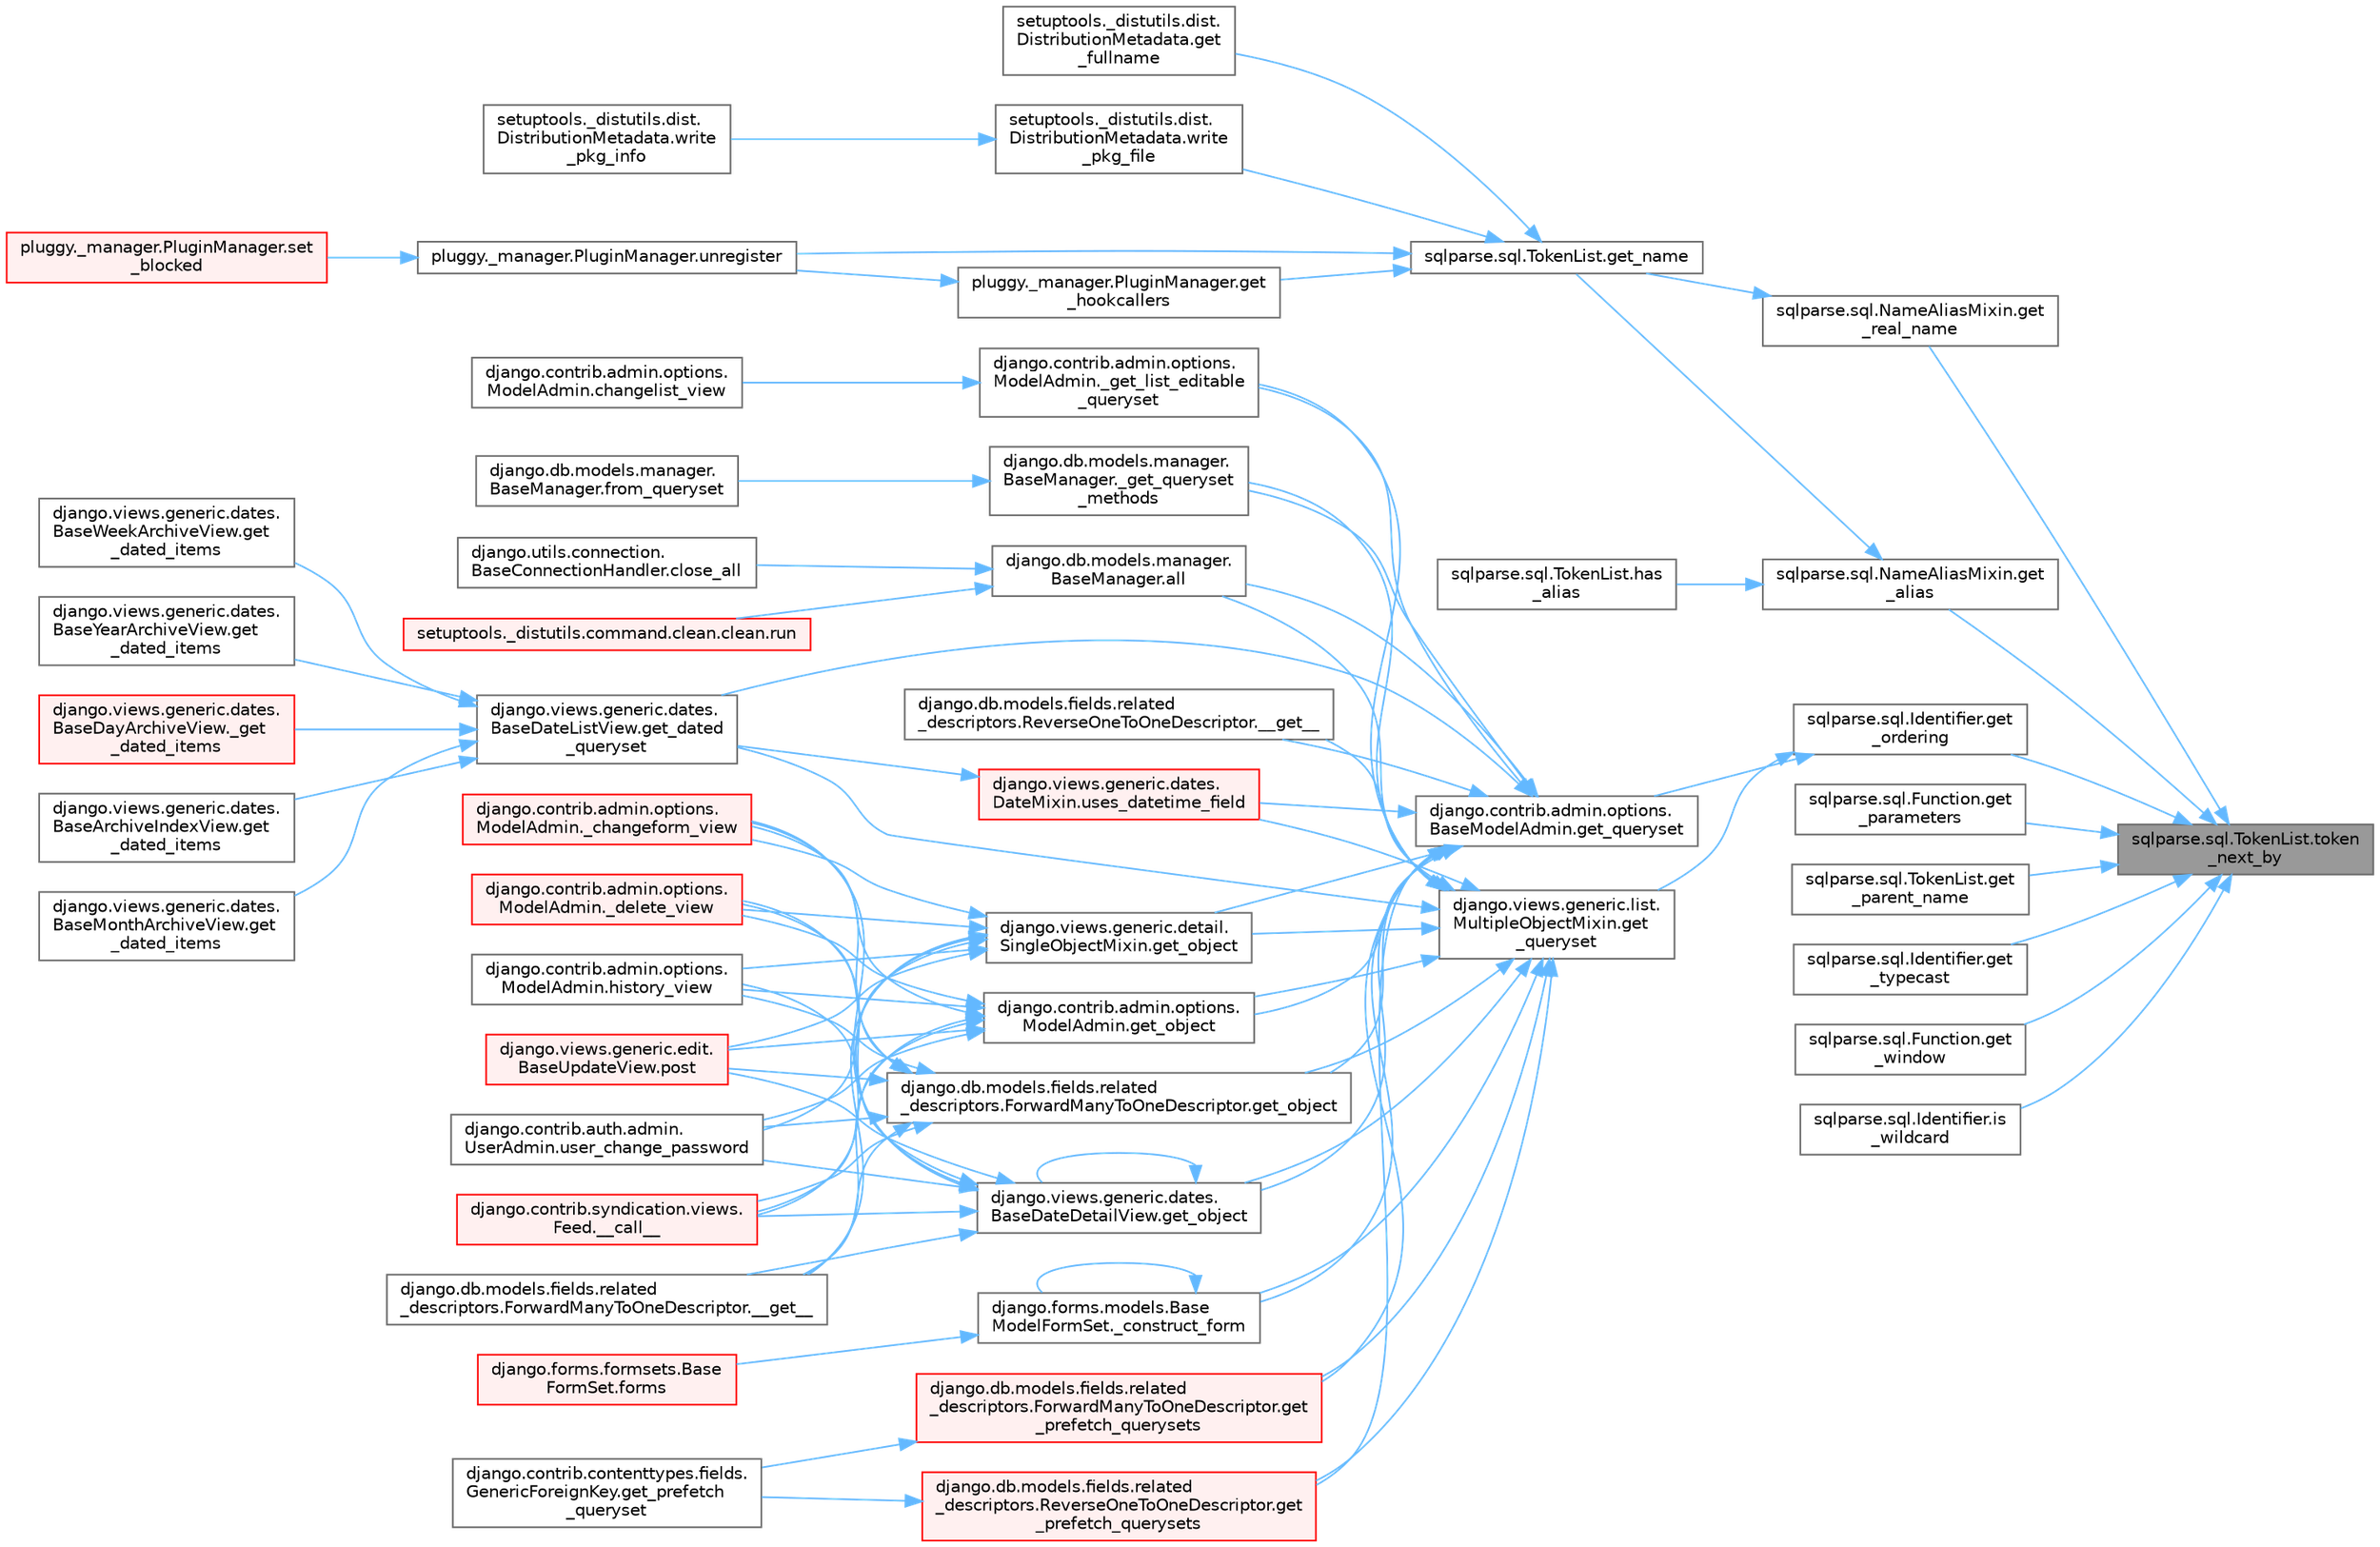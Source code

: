 digraph "sqlparse.sql.TokenList.token_next_by"
{
 // LATEX_PDF_SIZE
  bgcolor="transparent";
  edge [fontname=Helvetica,fontsize=10,labelfontname=Helvetica,labelfontsize=10];
  node [fontname=Helvetica,fontsize=10,shape=box,height=0.2,width=0.4];
  rankdir="RL";
  Node1 [id="Node000001",label="sqlparse.sql.TokenList.token\l_next_by",height=0.2,width=0.4,color="gray40", fillcolor="grey60", style="filled", fontcolor="black",tooltip=" "];
  Node1 -> Node2 [id="edge1_Node000001_Node000002",dir="back",color="steelblue1",style="solid",tooltip=" "];
  Node2 [id="Node000002",label="sqlparse.sql.NameAliasMixin.get\l_alias",height=0.2,width=0.4,color="grey40", fillcolor="white", style="filled",URL="$classsqlparse_1_1sql_1_1_name_alias_mixin.html#a70525e520de05f1a3a22daf0935ab50f",tooltip=" "];
  Node2 -> Node3 [id="edge2_Node000002_Node000003",dir="back",color="steelblue1",style="solid",tooltip=" "];
  Node3 [id="Node000003",label="sqlparse.sql.TokenList.get_name",height=0.2,width=0.4,color="grey40", fillcolor="white", style="filled",URL="$classsqlparse_1_1sql_1_1_token_list.html#ab28a83bf9edb942c709ca904abd57034",tooltip=" "];
  Node3 -> Node4 [id="edge3_Node000003_Node000004",dir="back",color="steelblue1",style="solid",tooltip=" "];
  Node4 [id="Node000004",label="setuptools._distutils.dist.\lDistributionMetadata.get\l_fullname",height=0.2,width=0.4,color="grey40", fillcolor="white", style="filled",URL="$classsetuptools_1_1__distutils_1_1dist_1_1_distribution_metadata.html#ab7420b68c460cd9eb85694a8be6ee524",tooltip=" "];
  Node3 -> Node5 [id="edge4_Node000003_Node000005",dir="back",color="steelblue1",style="solid",tooltip=" "];
  Node5 [id="Node000005",label="pluggy._manager.PluginManager.get\l_hookcallers",height=0.2,width=0.4,color="grey40", fillcolor="white", style="filled",URL="$classpluggy_1_1__manager_1_1_plugin_manager.html#ac3bd729f6e05bf65d99d5c2b8cff1188",tooltip=" "];
  Node5 -> Node6 [id="edge5_Node000005_Node000006",dir="back",color="steelblue1",style="solid",tooltip=" "];
  Node6 [id="Node000006",label="pluggy._manager.PluginManager.unregister",height=0.2,width=0.4,color="grey40", fillcolor="white", style="filled",URL="$classpluggy_1_1__manager_1_1_plugin_manager.html#afc4018446c284004716160fc8a6309a8",tooltip=" "];
  Node6 -> Node7 [id="edge6_Node000006_Node000007",dir="back",color="steelblue1",style="solid",tooltip=" "];
  Node7 [id="Node000007",label="pluggy._manager.PluginManager.set\l_blocked",height=0.2,width=0.4,color="red", fillcolor="#FFF0F0", style="filled",URL="$classpluggy_1_1__manager_1_1_plugin_manager.html#a9b0245c80fd131323e7442c2f363e8d6",tooltip=" "];
  Node3 -> Node6 [id="edge7_Node000003_Node000006",dir="back",color="steelblue1",style="solid",tooltip=" "];
  Node3 -> Node10 [id="edge8_Node000003_Node000010",dir="back",color="steelblue1",style="solid",tooltip=" "];
  Node10 [id="Node000010",label="setuptools._distutils.dist.\lDistributionMetadata.write\l_pkg_file",height=0.2,width=0.4,color="grey40", fillcolor="white", style="filled",URL="$classsetuptools_1_1__distutils_1_1dist_1_1_distribution_metadata.html#a2a55009e9d487a82234459fb242f4be0",tooltip=" "];
  Node10 -> Node11 [id="edge9_Node000010_Node000011",dir="back",color="steelblue1",style="solid",tooltip=" "];
  Node11 [id="Node000011",label="setuptools._distutils.dist.\lDistributionMetadata.write\l_pkg_info",height=0.2,width=0.4,color="grey40", fillcolor="white", style="filled",URL="$classsetuptools_1_1__distutils_1_1dist_1_1_distribution_metadata.html#a0f62394989fd40fc4215cb7e4250fcfb",tooltip=" "];
  Node2 -> Node12 [id="edge10_Node000002_Node000012",dir="back",color="steelblue1",style="solid",tooltip=" "];
  Node12 [id="Node000012",label="sqlparse.sql.TokenList.has\l_alias",height=0.2,width=0.4,color="grey40", fillcolor="white", style="filled",URL="$classsqlparse_1_1sql_1_1_token_list.html#a23b65ab54151a86cca1c101bb305b9e3",tooltip=" "];
  Node1 -> Node13 [id="edge11_Node000001_Node000013",dir="back",color="steelblue1",style="solid",tooltip=" "];
  Node13 [id="Node000013",label="sqlparse.sql.Identifier.get\l_ordering",height=0.2,width=0.4,color="grey40", fillcolor="white", style="filled",URL="$classsqlparse_1_1sql_1_1_identifier.html#a6e06ea438171fb096466ae06a2b2f69f",tooltip=" "];
  Node13 -> Node14 [id="edge12_Node000013_Node000014",dir="back",color="steelblue1",style="solid",tooltip=" "];
  Node14 [id="Node000014",label="django.contrib.admin.options.\lBaseModelAdmin.get_queryset",height=0.2,width=0.4,color="grey40", fillcolor="white", style="filled",URL="$classdjango_1_1contrib_1_1admin_1_1options_1_1_base_model_admin.html#a785da85de69766ce5f736de0e4de80c5",tooltip=" "];
  Node14 -> Node15 [id="edge13_Node000014_Node000015",dir="back",color="steelblue1",style="solid",tooltip=" "];
  Node15 [id="Node000015",label="django.db.models.fields.related\l_descriptors.ReverseOneToOneDescriptor.__get__",height=0.2,width=0.4,color="grey40", fillcolor="white", style="filled",URL="$classdjango_1_1db_1_1models_1_1fields_1_1related__descriptors_1_1_reverse_one_to_one_descriptor.html#ad62c522f9bb4b91174a3437b3f978f6b",tooltip=" "];
  Node14 -> Node16 [id="edge14_Node000014_Node000016",dir="back",color="steelblue1",style="solid",tooltip=" "];
  Node16 [id="Node000016",label="django.forms.models.Base\lModelFormSet._construct_form",height=0.2,width=0.4,color="grey40", fillcolor="white", style="filled",URL="$classdjango_1_1forms_1_1models_1_1_base_model_form_set.html#a2318f52c4f2963f7674c8e15e2f3c324",tooltip=" "];
  Node16 -> Node16 [id="edge15_Node000016_Node000016",dir="back",color="steelblue1",style="solid",tooltip=" "];
  Node16 -> Node17 [id="edge16_Node000016_Node000017",dir="back",color="steelblue1",style="solid",tooltip=" "];
  Node17 [id="Node000017",label="django.forms.formsets.Base\lFormSet.forms",height=0.2,width=0.4,color="red", fillcolor="#FFF0F0", style="filled",URL="$classdjango_1_1forms_1_1formsets_1_1_base_form_set.html#a398234150267aa3c6dceaa20a7a507f1",tooltip=" "];
  Node14 -> Node2740 [id="edge17_Node000014_Node002740",dir="back",color="steelblue1",style="solid",tooltip=" "];
  Node2740 [id="Node002740",label="django.contrib.admin.options.\lModelAdmin._get_list_editable\l_queryset",height=0.2,width=0.4,color="grey40", fillcolor="white", style="filled",URL="$classdjango_1_1contrib_1_1admin_1_1options_1_1_model_admin.html#ae453d8065f838cd81cab58bc5797fd99",tooltip=" "];
  Node2740 -> Node1901 [id="edge18_Node002740_Node001901",dir="back",color="steelblue1",style="solid",tooltip=" "];
  Node1901 [id="Node001901",label="django.contrib.admin.options.\lModelAdmin.changelist_view",height=0.2,width=0.4,color="grey40", fillcolor="white", style="filled",URL="$classdjango_1_1contrib_1_1admin_1_1options_1_1_model_admin.html#af5f3d8010317ded7325e649561a4d909",tooltip=" "];
  Node14 -> Node2741 [id="edge19_Node000014_Node002741",dir="back",color="steelblue1",style="solid",tooltip=" "];
  Node2741 [id="Node002741",label="django.db.models.manager.\lBaseManager._get_queryset\l_methods",height=0.2,width=0.4,color="grey40", fillcolor="white", style="filled",URL="$classdjango_1_1db_1_1models_1_1manager_1_1_base_manager.html#a7ef7be0dacbeaa96e518c225b954d2c4",tooltip=" "];
  Node2741 -> Node2742 [id="edge20_Node002741_Node002742",dir="back",color="steelblue1",style="solid",tooltip=" "];
  Node2742 [id="Node002742",label="django.db.models.manager.\lBaseManager.from_queryset",height=0.2,width=0.4,color="grey40", fillcolor="white", style="filled",URL="$classdjango_1_1db_1_1models_1_1manager_1_1_base_manager.html#a539a31c3e4714b562c785d374a2dbc9b",tooltip=" "];
  Node14 -> Node2743 [id="edge21_Node000014_Node002743",dir="back",color="steelblue1",style="solid",tooltip=" "];
  Node2743 [id="Node002743",label="django.db.models.manager.\lBaseManager.all",height=0.2,width=0.4,color="grey40", fillcolor="white", style="filled",URL="$classdjango_1_1db_1_1models_1_1manager_1_1_base_manager.html#a348dacddedfc163dc130f6c2620869b0",tooltip=" "];
  Node2743 -> Node2744 [id="edge22_Node002743_Node002744",dir="back",color="steelblue1",style="solid",tooltip=" "];
  Node2744 [id="Node002744",label="django.utils.connection.\lBaseConnectionHandler.close_all",height=0.2,width=0.4,color="grey40", fillcolor="white", style="filled",URL="$classdjango_1_1utils_1_1connection_1_1_base_connection_handler.html#a2dbd9163239e828581c41273647476dc",tooltip=" "];
  Node2743 -> Node2745 [id="edge23_Node002743_Node002745",dir="back",color="steelblue1",style="solid",tooltip=" "];
  Node2745 [id="Node002745",label="setuptools._distutils.command.clean.clean.run",height=0.2,width=0.4,color="red", fillcolor="#FFF0F0", style="filled",URL="$classsetuptools_1_1__distutils_1_1command_1_1clean_1_1clean.html#a578cf5beb91399cf9f10329bcd7e0dd5",tooltip=" "];
  Node14 -> Node2746 [id="edge24_Node000014_Node002746",dir="back",color="steelblue1",style="solid",tooltip=" "];
  Node2746 [id="Node002746",label="django.views.generic.dates.\lBaseDateListView.get_dated\l_queryset",height=0.2,width=0.4,color="grey40", fillcolor="white", style="filled",URL="$classdjango_1_1views_1_1generic_1_1dates_1_1_base_date_list_view.html#ad97300c63f99eef4ed95aa9d8f73520b",tooltip=" "];
  Node2746 -> Node2747 [id="edge25_Node002746_Node002747",dir="back",color="steelblue1",style="solid",tooltip=" "];
  Node2747 [id="Node002747",label="django.views.generic.dates.\lBaseDayArchiveView._get\l_dated_items",height=0.2,width=0.4,color="red", fillcolor="#FFF0F0", style="filled",URL="$classdjango_1_1views_1_1generic_1_1dates_1_1_base_day_archive_view.html#a3ca193a0859b2fbe8f0ae162272652f8",tooltip=" "];
  Node2746 -> Node2750 [id="edge26_Node002746_Node002750",dir="back",color="steelblue1",style="solid",tooltip=" "];
  Node2750 [id="Node002750",label="django.views.generic.dates.\lBaseArchiveIndexView.get\l_dated_items",height=0.2,width=0.4,color="grey40", fillcolor="white", style="filled",URL="$classdjango_1_1views_1_1generic_1_1dates_1_1_base_archive_index_view.html#ab9794c8a807f2b820629179ebfc41e2c",tooltip=" "];
  Node2746 -> Node2751 [id="edge27_Node002746_Node002751",dir="back",color="steelblue1",style="solid",tooltip=" "];
  Node2751 [id="Node002751",label="django.views.generic.dates.\lBaseMonthArchiveView.get\l_dated_items",height=0.2,width=0.4,color="grey40", fillcolor="white", style="filled",URL="$classdjango_1_1views_1_1generic_1_1dates_1_1_base_month_archive_view.html#ae62ad9b839e3904bd2162b5e92b6d02d",tooltip=" "];
  Node2746 -> Node2752 [id="edge28_Node002746_Node002752",dir="back",color="steelblue1",style="solid",tooltip=" "];
  Node2752 [id="Node002752",label="django.views.generic.dates.\lBaseWeekArchiveView.get\l_dated_items",height=0.2,width=0.4,color="grey40", fillcolor="white", style="filled",URL="$classdjango_1_1views_1_1generic_1_1dates_1_1_base_week_archive_view.html#a4217000f6b9b08cbc97f6b079ad98ea5",tooltip=" "];
  Node2746 -> Node2753 [id="edge29_Node002746_Node002753",dir="back",color="steelblue1",style="solid",tooltip=" "];
  Node2753 [id="Node002753",label="django.views.generic.dates.\lBaseYearArchiveView.get\l_dated_items",height=0.2,width=0.4,color="grey40", fillcolor="white", style="filled",URL="$classdjango_1_1views_1_1generic_1_1dates_1_1_base_year_archive_view.html#af1e2e3364ceacb5fd46eef85345ee94a",tooltip=" "];
  Node14 -> Node2754 [id="edge30_Node000014_Node002754",dir="back",color="steelblue1",style="solid",tooltip=" "];
  Node2754 [id="Node002754",label="django.contrib.admin.options.\lModelAdmin.get_object",height=0.2,width=0.4,color="grey40", fillcolor="white", style="filled",URL="$classdjango_1_1contrib_1_1admin_1_1options_1_1_model_admin.html#ac7b9acc5607b931a130f004f73adcc6c",tooltip=" "];
  Node2754 -> Node1914 [id="edge31_Node002754_Node001914",dir="back",color="steelblue1",style="solid",tooltip=" "];
  Node1914 [id="Node001914",label="django.contrib.syndication.views.\lFeed.__call__",height=0.2,width=0.4,color="red", fillcolor="#FFF0F0", style="filled",URL="$classdjango_1_1contrib_1_1syndication_1_1views_1_1_feed.html#ac7a9680a1b709d8eb37ae3c6ce000220",tooltip=" "];
  Node2754 -> Node1327 [id="edge32_Node002754_Node001327",dir="back",color="steelblue1",style="solid",tooltip=" "];
  Node1327 [id="Node001327",label="django.db.models.fields.related\l_descriptors.ForwardManyToOneDescriptor.__get__",height=0.2,width=0.4,color="grey40", fillcolor="white", style="filled",URL="$classdjango_1_1db_1_1models_1_1fields_1_1related__descriptors_1_1_forward_many_to_one_descriptor.html#a52832880c8df770ce001c0b0bb51e64d",tooltip=" "];
  Node2754 -> Node1897 [id="edge33_Node002754_Node001897",dir="back",color="steelblue1",style="solid",tooltip=" "];
  Node1897 [id="Node001897",label="django.contrib.admin.options.\lModelAdmin._changeform_view",height=0.2,width=0.4,color="red", fillcolor="#FFF0F0", style="filled",URL="$classdjango_1_1contrib_1_1admin_1_1options_1_1_model_admin.html#a06082f9f8128d66a16cda8098c673dae",tooltip=" "];
  Node2754 -> Node198 [id="edge34_Node002754_Node000198",dir="back",color="steelblue1",style="solid",tooltip=" "];
  Node198 [id="Node000198",label="django.contrib.admin.options.\lModelAdmin._delete_view",height=0.2,width=0.4,color="red", fillcolor="#FFF0F0", style="filled",URL="$classdjango_1_1contrib_1_1admin_1_1options_1_1_model_admin.html#a227a18e24751790170d555523ab15e93",tooltip=" "];
  Node2754 -> Node2704 [id="edge35_Node002754_Node002704",dir="back",color="steelblue1",style="solid",tooltip=" "];
  Node2704 [id="Node002704",label="django.contrib.admin.options.\lModelAdmin.history_view",height=0.2,width=0.4,color="grey40", fillcolor="white", style="filled",URL="$classdjango_1_1contrib_1_1admin_1_1options_1_1_model_admin.html#aaa87a68789f637fa6682c1daf2a4bda8",tooltip=" "];
  Node2754 -> Node2705 [id="edge36_Node002754_Node002705",dir="back",color="steelblue1",style="solid",tooltip=" "];
  Node2705 [id="Node002705",label="django.views.generic.edit.\lBaseUpdateView.post",height=0.2,width=0.4,color="red", fillcolor="#FFF0F0", style="filled",URL="$classdjango_1_1views_1_1generic_1_1edit_1_1_base_update_view.html#abb9e5510c9d5b54425f0874940f45d73",tooltip=" "];
  Node2754 -> Node2706 [id="edge37_Node002754_Node002706",dir="back",color="steelblue1",style="solid",tooltip=" "];
  Node2706 [id="Node002706",label="django.contrib.auth.admin.\lUserAdmin.user_change_password",height=0.2,width=0.4,color="grey40", fillcolor="white", style="filled",URL="$classdjango_1_1contrib_1_1auth_1_1admin_1_1_user_admin.html#a65ccab8e46b966ac28d5b117abf0d5f5",tooltip=" "];
  Node14 -> Node2703 [id="edge38_Node000014_Node002703",dir="back",color="steelblue1",style="solid",tooltip=" "];
  Node2703 [id="Node002703",label="django.db.models.fields.related\l_descriptors.ForwardManyToOneDescriptor.get_object",height=0.2,width=0.4,color="grey40", fillcolor="white", style="filled",URL="$classdjango_1_1db_1_1models_1_1fields_1_1related__descriptors_1_1_forward_many_to_one_descriptor.html#a53e30c8b305a3998dd43c1e6357e4bc4",tooltip=" "];
  Node2703 -> Node1914 [id="edge39_Node002703_Node001914",dir="back",color="steelblue1",style="solid",tooltip=" "];
  Node2703 -> Node1327 [id="edge40_Node002703_Node001327",dir="back",color="steelblue1",style="solid",tooltip=" "];
  Node2703 -> Node1897 [id="edge41_Node002703_Node001897",dir="back",color="steelblue1",style="solid",tooltip=" "];
  Node2703 -> Node198 [id="edge42_Node002703_Node000198",dir="back",color="steelblue1",style="solid",tooltip=" "];
  Node2703 -> Node2704 [id="edge43_Node002703_Node002704",dir="back",color="steelblue1",style="solid",tooltip=" "];
  Node2703 -> Node2705 [id="edge44_Node002703_Node002705",dir="back",color="steelblue1",style="solid",tooltip=" "];
  Node2703 -> Node2706 [id="edge45_Node002703_Node002706",dir="back",color="steelblue1",style="solid",tooltip=" "];
  Node14 -> Node2755 [id="edge46_Node000014_Node002755",dir="back",color="steelblue1",style="solid",tooltip=" "];
  Node2755 [id="Node002755",label="django.views.generic.dates.\lBaseDateDetailView.get_object",height=0.2,width=0.4,color="grey40", fillcolor="white", style="filled",URL="$classdjango_1_1views_1_1generic_1_1dates_1_1_base_date_detail_view.html#a7c08557dbbb8af87ec6f8fab884e6f5e",tooltip=" "];
  Node2755 -> Node1914 [id="edge47_Node002755_Node001914",dir="back",color="steelblue1",style="solid",tooltip=" "];
  Node2755 -> Node1327 [id="edge48_Node002755_Node001327",dir="back",color="steelblue1",style="solid",tooltip=" "];
  Node2755 -> Node1897 [id="edge49_Node002755_Node001897",dir="back",color="steelblue1",style="solid",tooltip=" "];
  Node2755 -> Node198 [id="edge50_Node002755_Node000198",dir="back",color="steelblue1",style="solid",tooltip=" "];
  Node2755 -> Node2755 [id="edge51_Node002755_Node002755",dir="back",color="steelblue1",style="solid",tooltip=" "];
  Node2755 -> Node2704 [id="edge52_Node002755_Node002704",dir="back",color="steelblue1",style="solid",tooltip=" "];
  Node2755 -> Node2705 [id="edge53_Node002755_Node002705",dir="back",color="steelblue1",style="solid",tooltip=" "];
  Node2755 -> Node2706 [id="edge54_Node002755_Node002706",dir="back",color="steelblue1",style="solid",tooltip=" "];
  Node14 -> Node2756 [id="edge55_Node000014_Node002756",dir="back",color="steelblue1",style="solid",tooltip=" "];
  Node2756 [id="Node002756",label="django.views.generic.detail.\lSingleObjectMixin.get_object",height=0.2,width=0.4,color="grey40", fillcolor="white", style="filled",URL="$classdjango_1_1views_1_1generic_1_1detail_1_1_single_object_mixin.html#ab853f97e997d069a858d4bb5e93092ad",tooltip=" "];
  Node2756 -> Node1914 [id="edge56_Node002756_Node001914",dir="back",color="steelblue1",style="solid",tooltip=" "];
  Node2756 -> Node1327 [id="edge57_Node002756_Node001327",dir="back",color="steelblue1",style="solid",tooltip=" "];
  Node2756 -> Node1897 [id="edge58_Node002756_Node001897",dir="back",color="steelblue1",style="solid",tooltip=" "];
  Node2756 -> Node198 [id="edge59_Node002756_Node000198",dir="back",color="steelblue1",style="solid",tooltip=" "];
  Node2756 -> Node2704 [id="edge60_Node002756_Node002704",dir="back",color="steelblue1",style="solid",tooltip=" "];
  Node2756 -> Node2705 [id="edge61_Node002756_Node002705",dir="back",color="steelblue1",style="solid",tooltip=" "];
  Node2756 -> Node2706 [id="edge62_Node002756_Node002706",dir="back",color="steelblue1",style="solid",tooltip=" "];
  Node14 -> Node2738 [id="edge63_Node000014_Node002738",dir="back",color="steelblue1",style="solid",tooltip=" "];
  Node2738 [id="Node002738",label="django.db.models.fields.related\l_descriptors.ForwardManyToOneDescriptor.get\l_prefetch_querysets",height=0.2,width=0.4,color="red", fillcolor="#FFF0F0", style="filled",URL="$classdjango_1_1db_1_1models_1_1fields_1_1related__descriptors_1_1_forward_many_to_one_descriptor.html#a9838765ed5b0cd8063af62a3590596b3",tooltip=" "];
  Node2738 -> Node1866 [id="edge64_Node002738_Node001866",dir="back",color="steelblue1",style="solid",tooltip=" "];
  Node1866 [id="Node001866",label="django.contrib.contenttypes.fields.\lGenericForeignKey.get_prefetch\l_queryset",height=0.2,width=0.4,color="grey40", fillcolor="white", style="filled",URL="$classdjango_1_1contrib_1_1contenttypes_1_1fields_1_1_generic_foreign_key.html#aa09b3d5eafa2b68470982bc3cf3659fc",tooltip=" "];
  Node14 -> Node2757 [id="edge65_Node000014_Node002757",dir="back",color="steelblue1",style="solid",tooltip=" "];
  Node2757 [id="Node002757",label="django.db.models.fields.related\l_descriptors.ReverseOneToOneDescriptor.get\l_prefetch_querysets",height=0.2,width=0.4,color="red", fillcolor="#FFF0F0", style="filled",URL="$classdjango_1_1db_1_1models_1_1fields_1_1related__descriptors_1_1_reverse_one_to_one_descriptor.html#a32881d523d9f0158510fcd0eaaa5e2a7",tooltip=" "];
  Node2757 -> Node1866 [id="edge66_Node002757_Node001866",dir="back",color="steelblue1",style="solid",tooltip=" "];
  Node14 -> Node2758 [id="edge67_Node000014_Node002758",dir="back",color="steelblue1",style="solid",tooltip=" "];
  Node2758 [id="Node002758",label="django.views.generic.dates.\lDateMixin.uses_datetime_field",height=0.2,width=0.4,color="red", fillcolor="#FFF0F0", style="filled",URL="$classdjango_1_1views_1_1generic_1_1dates_1_1_date_mixin.html#a1fb37f57858e32a16ec5b6328ae68adb",tooltip=" "];
  Node2758 -> Node2746 [id="edge68_Node002758_Node002746",dir="back",color="steelblue1",style="solid",tooltip=" "];
  Node13 -> Node3184 [id="edge69_Node000013_Node003184",dir="back",color="steelblue1",style="solid",tooltip=" "];
  Node3184 [id="Node003184",label="django.views.generic.list.\lMultipleObjectMixin.get\l_queryset",height=0.2,width=0.4,color="grey40", fillcolor="white", style="filled",URL="$classdjango_1_1views_1_1generic_1_1list_1_1_multiple_object_mixin.html#a7ceb7f310a7a0d7fedfb90f1f2b5c226",tooltip=" "];
  Node3184 -> Node15 [id="edge70_Node003184_Node000015",dir="back",color="steelblue1",style="solid",tooltip=" "];
  Node3184 -> Node16 [id="edge71_Node003184_Node000016",dir="back",color="steelblue1",style="solid",tooltip=" "];
  Node3184 -> Node2740 [id="edge72_Node003184_Node002740",dir="back",color="steelblue1",style="solid",tooltip=" "];
  Node3184 -> Node2741 [id="edge73_Node003184_Node002741",dir="back",color="steelblue1",style="solid",tooltip=" "];
  Node3184 -> Node2743 [id="edge74_Node003184_Node002743",dir="back",color="steelblue1",style="solid",tooltip=" "];
  Node3184 -> Node2746 [id="edge75_Node003184_Node002746",dir="back",color="steelblue1",style="solid",tooltip=" "];
  Node3184 -> Node2754 [id="edge76_Node003184_Node002754",dir="back",color="steelblue1",style="solid",tooltip=" "];
  Node3184 -> Node2703 [id="edge77_Node003184_Node002703",dir="back",color="steelblue1",style="solid",tooltip=" "];
  Node3184 -> Node2755 [id="edge78_Node003184_Node002755",dir="back",color="steelblue1",style="solid",tooltip=" "];
  Node3184 -> Node2756 [id="edge79_Node003184_Node002756",dir="back",color="steelblue1",style="solid",tooltip=" "];
  Node3184 -> Node2738 [id="edge80_Node003184_Node002738",dir="back",color="steelblue1",style="solid",tooltip=" "];
  Node3184 -> Node2757 [id="edge81_Node003184_Node002757",dir="back",color="steelblue1",style="solid",tooltip=" "];
  Node3184 -> Node2758 [id="edge82_Node003184_Node002758",dir="back",color="steelblue1",style="solid",tooltip=" "];
  Node1 -> Node3185 [id="edge83_Node000001_Node003185",dir="back",color="steelblue1",style="solid",tooltip=" "];
  Node3185 [id="Node003185",label="sqlparse.sql.Function.get\l_parameters",height=0.2,width=0.4,color="grey40", fillcolor="white", style="filled",URL="$classsqlparse_1_1sql_1_1_function.html#a7015c66e76ca0ba7c39583c1428dacfd",tooltip=" "];
  Node1 -> Node3186 [id="edge84_Node000001_Node003186",dir="back",color="steelblue1",style="solid",tooltip=" "];
  Node3186 [id="Node003186",label="sqlparse.sql.TokenList.get\l_parent_name",height=0.2,width=0.4,color="grey40", fillcolor="white", style="filled",URL="$classsqlparse_1_1sql_1_1_token_list.html#ae87f3c173e69ab16f476de85fb449115",tooltip=" "];
  Node1 -> Node3187 [id="edge85_Node000001_Node003187",dir="back",color="steelblue1",style="solid",tooltip=" "];
  Node3187 [id="Node003187",label="sqlparse.sql.NameAliasMixin.get\l_real_name",height=0.2,width=0.4,color="grey40", fillcolor="white", style="filled",URL="$classsqlparse_1_1sql_1_1_name_alias_mixin.html#a2ac3e05766af00cfad90cf3749c693d0",tooltip=" "];
  Node3187 -> Node3 [id="edge86_Node003187_Node000003",dir="back",color="steelblue1",style="solid",tooltip=" "];
  Node1 -> Node3188 [id="edge87_Node000001_Node003188",dir="back",color="steelblue1",style="solid",tooltip=" "];
  Node3188 [id="Node003188",label="sqlparse.sql.Identifier.get\l_typecast",height=0.2,width=0.4,color="grey40", fillcolor="white", style="filled",URL="$classsqlparse_1_1sql_1_1_identifier.html#a6ac68605b96e668f5d58f101d6641be0",tooltip=" "];
  Node1 -> Node3189 [id="edge88_Node000001_Node003189",dir="back",color="steelblue1",style="solid",tooltip=" "];
  Node3189 [id="Node003189",label="sqlparse.sql.Function.get\l_window",height=0.2,width=0.4,color="grey40", fillcolor="white", style="filled",URL="$classsqlparse_1_1sql_1_1_function.html#a530b8b202898559d2470f9f4a640ac56",tooltip=" "];
  Node1 -> Node3190 [id="edge89_Node000001_Node003190",dir="back",color="steelblue1",style="solid",tooltip=" "];
  Node3190 [id="Node003190",label="sqlparse.sql.Identifier.is\l_wildcard",height=0.2,width=0.4,color="grey40", fillcolor="white", style="filled",URL="$classsqlparse_1_1sql_1_1_identifier.html#aa0c5d71a38606f57fd597ce356801ed4",tooltip=" "];
}
